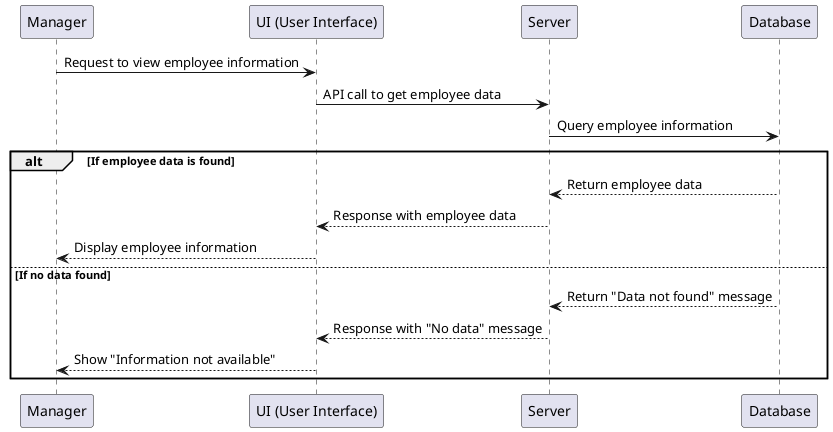 @startuml
participant Manager as M
participant "UI (User Interface)" as UI
participant "Server" as S
participant "Database" as D

M -> UI : Request to view employee information
UI -> S : API call to get employee data
S -> D : Query employee information

alt If employee data is found
    D --> S : Return employee data
    S --> UI : Response with employee data
    UI --> M : Display employee information
else If no data found
    D --> S : Return "Data not found" message
    S --> UI : Response with "No data" message
    UI --> M : Show "Information not available"
end

@enduml